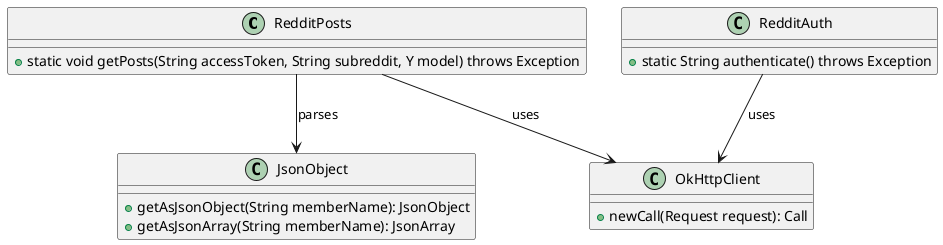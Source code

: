 @startuml
class RedditPosts {
    + static void getPosts(String accessToken, String subreddit, Y model) throws Exception
}

class RedditAuth {
    + static String authenticate() throws Exception
}

class OkHttpClient {
    + newCall(Request request): Call
}

class JsonObject {
    + getAsJsonObject(String memberName): JsonObject
    + getAsJsonArray(String memberName): JsonArray
}

RedditPosts --> OkHttpClient : uses
RedditAuth --> OkHttpClient : uses
RedditPosts --> JsonObject : parses
@enduml